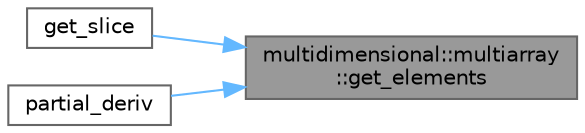 digraph "multidimensional::multiarray::get_elements"
{
 // INTERACTIVE_SVG=YES
 // LATEX_PDF_SIZE
  bgcolor="transparent";
  edge [fontname=Helvetica,fontsize=10,labelfontname=Helvetica,labelfontsize=10];
  node [fontname=Helvetica,fontsize=10,shape=box,height=0.2,width=0.4];
  rankdir="RL";
  Node1 [id="Node000001",label="multidimensional::multiarray\l::get_elements",height=0.2,width=0.4,color="gray40", fillcolor="grey60", style="filled", fontcolor="black",tooltip=" "];
  Node1 -> Node2 [id="edge1_Node000001_Node000002",dir="back",color="steelblue1",style="solid",tooltip=" "];
  Node2 [id="Node000002",label="get_slice",height=0.2,width=0.4,color="grey40", fillcolor="white", style="filled",URL="$de/dbb/math__utils_8hpp.html#a736d3a5d01a734a6830c58d51e04b785",tooltip=" "];
  Node1 -> Node3 [id="edge2_Node000001_Node000003",dir="back",color="steelblue1",style="solid",tooltip=" "];
  Node3 [id="Node000003",label="partial_deriv",height=0.2,width=0.4,color="grey40", fillcolor="white", style="filled",URL="$de/dbb/math__utils_8hpp.html#a7387e2c9cc91f8ff52731338f1fd21f2",tooltip="partial derivative with finite differences method (accuracy: 2nd order)"];
}
